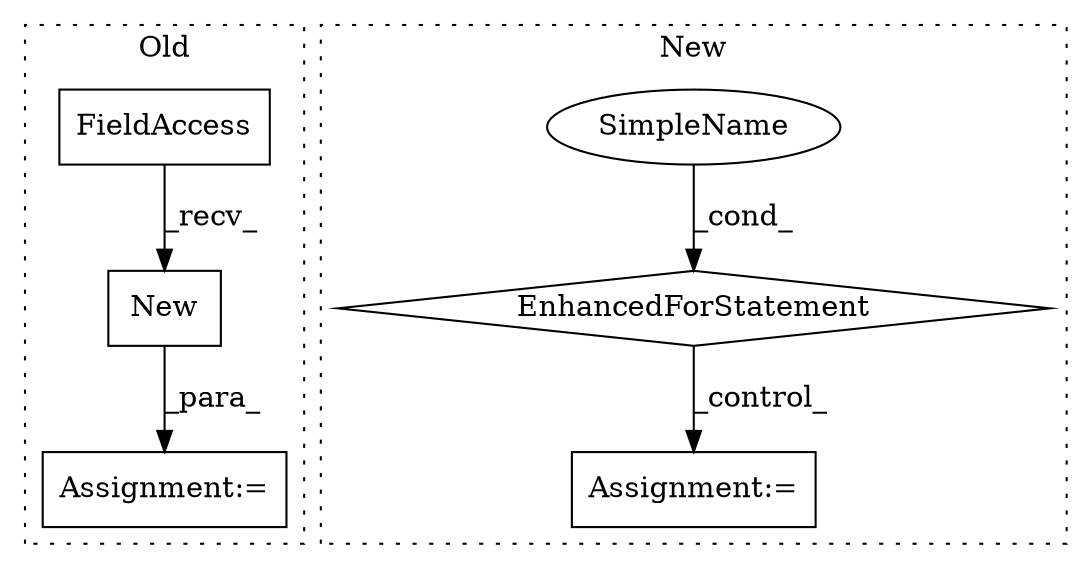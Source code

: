 digraph G {
subgraph cluster0 {
1 [label="New" a="32" s="2136,2148" l="4,1" shape="box"];
3 [label="FieldAccess" a="22" s="2114" l="21" shape="box"];
6 [label="Assignment:=" a="7" s="2180" l="1" shape="box"];
label = "Old";
style="dotted";
}
subgraph cluster1 {
2 [label="EnhancedForStatement" a="70" s="2185,2269" l="57,2" shape="diamond"];
4 [label="SimpleName" a="42" s="2249" l="4" shape="ellipse"];
5 [label="Assignment:=" a="7" s="2372" l="1" shape="box"];
label = "New";
style="dotted";
}
1 -> 6 [label="_para_"];
2 -> 5 [label="_control_"];
3 -> 1 [label="_recv_"];
4 -> 2 [label="_cond_"];
}